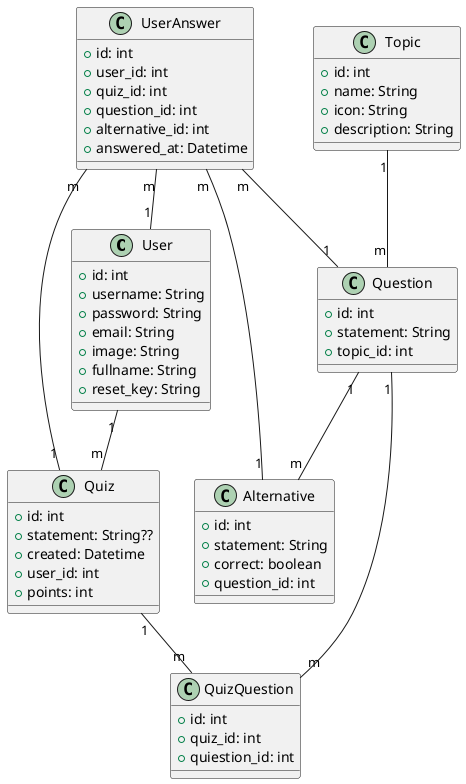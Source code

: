 @startuml
class User {
    +id: int
    +username: String
    +password: String
    +email: String
    +image: String
    +fullname: String
    +reset_key: String
}

class Topic {
    +id: int
    +name: String
    +icon: String
    +description: String
}

class Question {
    +id: int
    +statement: String
    +topic_id: int
}

class Alternative{
    +id: int
    +statement: String
    +correct: boolean
    +question_id: int
}

class Quiz{
    +id: int
    +statement: String??
    +created: Datetime
    +user_id: int
    +points: int
}

class QuizQuestion{
    +id: int
    +quiz_id: int
    +quiestion_id: int
}

class UserAnswer {
    +id: int
    +user_id: int
    +quiz_id: int
    +question_id: int
    +alternative_id: int
    +answered_at: Datetime
}

User "1" -- "m" Quiz
Question "1" -- "m" QuizQuestion
Quiz"1" -- "m" QuizQuestion
Question "1" -- "m" Alternative
Topic "1" -- "m" Question
UserAnswer "m" -- "1"  User 
UserAnswer "m" -- "1"  Quiz 
UserAnswer "m" -- "1"  Question 
UserAnswer "m" -- "1"  Alternative 

@enduml